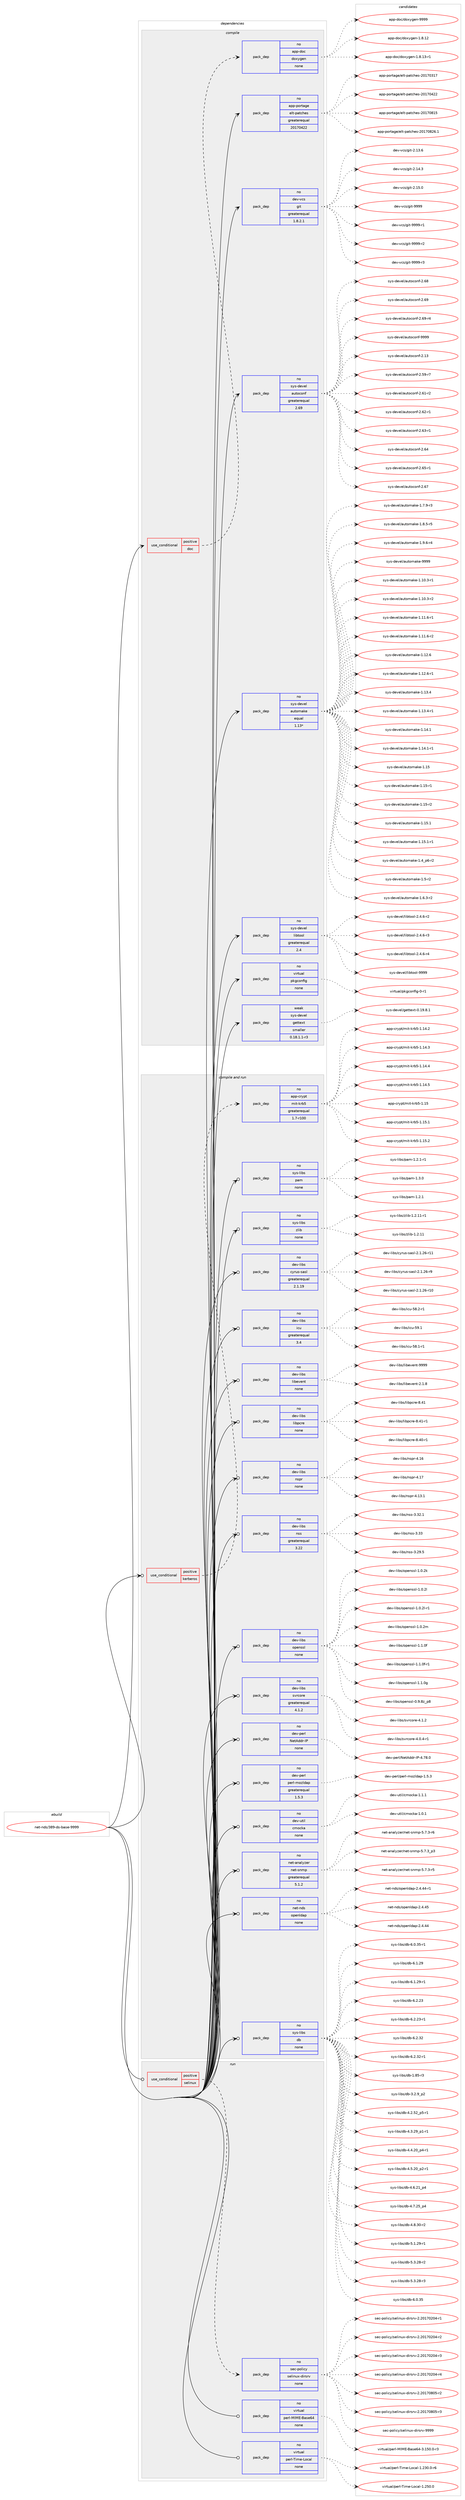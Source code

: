 digraph prolog {

# *************
# Graph options
# *************

newrank=true;
concentrate=true;
compound=true;
graph [rankdir=LR,fontname=Helvetica,fontsize=10,ranksep=1.5];#, ranksep=2.5, nodesep=0.2];
edge  [arrowhead=vee];
node  [fontname=Helvetica,fontsize=10];

# **********
# The ebuild
# **********

subgraph cluster_leftcol {
color=gray;
rank=same;
label=<<i>ebuild</i>>;
id [label="net-nds/389-ds-base-9999", color=red, width=4, href="../net-nds/389-ds-base-9999.svg"];
}

# ****************
# The dependencies
# ****************

subgraph cluster_midcol {
color=gray;
label=<<i>dependencies</i>>;
subgraph cluster_compile {
fillcolor="#eeeeee";
style=filled;
label=<<i>compile</i>>;
subgraph cond106926 {
dependency432539 [label=<<TABLE BORDER="0" CELLBORDER="1" CELLSPACING="0" CELLPADDING="4"><TR><TD ROWSPAN="3" CELLPADDING="10">use_conditional</TD></TR><TR><TD>positive</TD></TR><TR><TD>doc</TD></TR></TABLE>>, shape=none, color=red];
subgraph pack318182 {
dependency432540 [label=<<TABLE BORDER="0" CELLBORDER="1" CELLSPACING="0" CELLPADDING="4" WIDTH="220"><TR><TD ROWSPAN="6" CELLPADDING="30">pack_dep</TD></TR><TR><TD WIDTH="110">no</TD></TR><TR><TD>app-doc</TD></TR><TR><TD>doxygen</TD></TR><TR><TD>none</TD></TR><TR><TD></TD></TR></TABLE>>, shape=none, color=blue];
}
dependency432539:e -> dependency432540:w [weight=20,style="dashed",arrowhead="vee"];
}
id:e -> dependency432539:w [weight=20,style="solid",arrowhead="vee"];
subgraph pack318183 {
dependency432541 [label=<<TABLE BORDER="0" CELLBORDER="1" CELLSPACING="0" CELLPADDING="4" WIDTH="220"><TR><TD ROWSPAN="6" CELLPADDING="30">pack_dep</TD></TR><TR><TD WIDTH="110">no</TD></TR><TR><TD>app-portage</TD></TR><TR><TD>elt-patches</TD></TR><TR><TD>greaterequal</TD></TR><TR><TD>20170422</TD></TR></TABLE>>, shape=none, color=blue];
}
id:e -> dependency432541:w [weight=20,style="solid",arrowhead="vee"];
subgraph pack318184 {
dependency432542 [label=<<TABLE BORDER="0" CELLBORDER="1" CELLSPACING="0" CELLPADDING="4" WIDTH="220"><TR><TD ROWSPAN="6" CELLPADDING="30">pack_dep</TD></TR><TR><TD WIDTH="110">no</TD></TR><TR><TD>dev-vcs</TD></TR><TR><TD>git</TD></TR><TR><TD>greaterequal</TD></TR><TR><TD>1.8.2.1</TD></TR></TABLE>>, shape=none, color=blue];
}
id:e -> dependency432542:w [weight=20,style="solid",arrowhead="vee"];
subgraph pack318185 {
dependency432543 [label=<<TABLE BORDER="0" CELLBORDER="1" CELLSPACING="0" CELLPADDING="4" WIDTH="220"><TR><TD ROWSPAN="6" CELLPADDING="30">pack_dep</TD></TR><TR><TD WIDTH="110">no</TD></TR><TR><TD>sys-devel</TD></TR><TR><TD>autoconf</TD></TR><TR><TD>greaterequal</TD></TR><TR><TD>2.69</TD></TR></TABLE>>, shape=none, color=blue];
}
id:e -> dependency432543:w [weight=20,style="solid",arrowhead="vee"];
subgraph pack318186 {
dependency432544 [label=<<TABLE BORDER="0" CELLBORDER="1" CELLSPACING="0" CELLPADDING="4" WIDTH="220"><TR><TD ROWSPAN="6" CELLPADDING="30">pack_dep</TD></TR><TR><TD WIDTH="110">no</TD></TR><TR><TD>sys-devel</TD></TR><TR><TD>automake</TD></TR><TR><TD>equal</TD></TR><TR><TD>1.13*</TD></TR></TABLE>>, shape=none, color=blue];
}
id:e -> dependency432544:w [weight=20,style="solid",arrowhead="vee"];
subgraph pack318187 {
dependency432545 [label=<<TABLE BORDER="0" CELLBORDER="1" CELLSPACING="0" CELLPADDING="4" WIDTH="220"><TR><TD ROWSPAN="6" CELLPADDING="30">pack_dep</TD></TR><TR><TD WIDTH="110">no</TD></TR><TR><TD>sys-devel</TD></TR><TR><TD>libtool</TD></TR><TR><TD>greaterequal</TD></TR><TR><TD>2.4</TD></TR></TABLE>>, shape=none, color=blue];
}
id:e -> dependency432545:w [weight=20,style="solid",arrowhead="vee"];
subgraph pack318188 {
dependency432546 [label=<<TABLE BORDER="0" CELLBORDER="1" CELLSPACING="0" CELLPADDING="4" WIDTH="220"><TR><TD ROWSPAN="6" CELLPADDING="30">pack_dep</TD></TR><TR><TD WIDTH="110">no</TD></TR><TR><TD>virtual</TD></TR><TR><TD>pkgconfig</TD></TR><TR><TD>none</TD></TR><TR><TD></TD></TR></TABLE>>, shape=none, color=blue];
}
id:e -> dependency432546:w [weight=20,style="solid",arrowhead="vee"];
subgraph pack318189 {
dependency432547 [label=<<TABLE BORDER="0" CELLBORDER="1" CELLSPACING="0" CELLPADDING="4" WIDTH="220"><TR><TD ROWSPAN="6" CELLPADDING="30">pack_dep</TD></TR><TR><TD WIDTH="110">weak</TD></TR><TR><TD>sys-devel</TD></TR><TR><TD>gettext</TD></TR><TR><TD>smaller</TD></TR><TR><TD>0.18.1.1-r3</TD></TR></TABLE>>, shape=none, color=blue];
}
id:e -> dependency432547:w [weight=20,style="solid",arrowhead="vee"];
}
subgraph cluster_compileandrun {
fillcolor="#eeeeee";
style=filled;
label=<<i>compile and run</i>>;
subgraph cond106927 {
dependency432548 [label=<<TABLE BORDER="0" CELLBORDER="1" CELLSPACING="0" CELLPADDING="4"><TR><TD ROWSPAN="3" CELLPADDING="10">use_conditional</TD></TR><TR><TD>positive</TD></TR><TR><TD>kerberos</TD></TR></TABLE>>, shape=none, color=red];
subgraph pack318190 {
dependency432549 [label=<<TABLE BORDER="0" CELLBORDER="1" CELLSPACING="0" CELLPADDING="4" WIDTH="220"><TR><TD ROWSPAN="6" CELLPADDING="30">pack_dep</TD></TR><TR><TD WIDTH="110">no</TD></TR><TR><TD>app-crypt</TD></TR><TR><TD>mit-krb5</TD></TR><TR><TD>greaterequal</TD></TR><TR><TD>1.7-r100</TD></TR></TABLE>>, shape=none, color=blue];
}
dependency432548:e -> dependency432549:w [weight=20,style="dashed",arrowhead="vee"];
}
id:e -> dependency432548:w [weight=20,style="solid",arrowhead="odotvee"];
subgraph pack318191 {
dependency432550 [label=<<TABLE BORDER="0" CELLBORDER="1" CELLSPACING="0" CELLPADDING="4" WIDTH="220"><TR><TD ROWSPAN="6" CELLPADDING="30">pack_dep</TD></TR><TR><TD WIDTH="110">no</TD></TR><TR><TD>dev-libs</TD></TR><TR><TD>cyrus-sasl</TD></TR><TR><TD>greaterequal</TD></TR><TR><TD>2.1.19</TD></TR></TABLE>>, shape=none, color=blue];
}
id:e -> dependency432550:w [weight=20,style="solid",arrowhead="odotvee"];
subgraph pack318192 {
dependency432551 [label=<<TABLE BORDER="0" CELLBORDER="1" CELLSPACING="0" CELLPADDING="4" WIDTH="220"><TR><TD ROWSPAN="6" CELLPADDING="30">pack_dep</TD></TR><TR><TD WIDTH="110">no</TD></TR><TR><TD>dev-libs</TD></TR><TR><TD>icu</TD></TR><TR><TD>greaterequal</TD></TR><TR><TD>3.4</TD></TR></TABLE>>, shape=none, color=blue];
}
id:e -> dependency432551:w [weight=20,style="solid",arrowhead="odotvee"];
subgraph pack318193 {
dependency432552 [label=<<TABLE BORDER="0" CELLBORDER="1" CELLSPACING="0" CELLPADDING="4" WIDTH="220"><TR><TD ROWSPAN="6" CELLPADDING="30">pack_dep</TD></TR><TR><TD WIDTH="110">no</TD></TR><TR><TD>dev-libs</TD></TR><TR><TD>libevent</TD></TR><TR><TD>none</TD></TR><TR><TD></TD></TR></TABLE>>, shape=none, color=blue];
}
id:e -> dependency432552:w [weight=20,style="solid",arrowhead="odotvee"];
subgraph pack318194 {
dependency432553 [label=<<TABLE BORDER="0" CELLBORDER="1" CELLSPACING="0" CELLPADDING="4" WIDTH="220"><TR><TD ROWSPAN="6" CELLPADDING="30">pack_dep</TD></TR><TR><TD WIDTH="110">no</TD></TR><TR><TD>dev-libs</TD></TR><TR><TD>libpcre</TD></TR><TR><TD>none</TD></TR><TR><TD></TD></TR></TABLE>>, shape=none, color=blue];
}
id:e -> dependency432553:w [weight=20,style="solid",arrowhead="odotvee"];
subgraph pack318195 {
dependency432554 [label=<<TABLE BORDER="0" CELLBORDER="1" CELLSPACING="0" CELLPADDING="4" WIDTH="220"><TR><TD ROWSPAN="6" CELLPADDING="30">pack_dep</TD></TR><TR><TD WIDTH="110">no</TD></TR><TR><TD>dev-libs</TD></TR><TR><TD>nspr</TD></TR><TR><TD>none</TD></TR><TR><TD></TD></TR></TABLE>>, shape=none, color=blue];
}
id:e -> dependency432554:w [weight=20,style="solid",arrowhead="odotvee"];
subgraph pack318196 {
dependency432555 [label=<<TABLE BORDER="0" CELLBORDER="1" CELLSPACING="0" CELLPADDING="4" WIDTH="220"><TR><TD ROWSPAN="6" CELLPADDING="30">pack_dep</TD></TR><TR><TD WIDTH="110">no</TD></TR><TR><TD>dev-libs</TD></TR><TR><TD>nss</TD></TR><TR><TD>greaterequal</TD></TR><TR><TD>3.22</TD></TR></TABLE>>, shape=none, color=blue];
}
id:e -> dependency432555:w [weight=20,style="solid",arrowhead="odotvee"];
subgraph pack318197 {
dependency432556 [label=<<TABLE BORDER="0" CELLBORDER="1" CELLSPACING="0" CELLPADDING="4" WIDTH="220"><TR><TD ROWSPAN="6" CELLPADDING="30">pack_dep</TD></TR><TR><TD WIDTH="110">no</TD></TR><TR><TD>dev-libs</TD></TR><TR><TD>openssl</TD></TR><TR><TD>none</TD></TR><TR><TD></TD></TR></TABLE>>, shape=none, color=blue];
}
id:e -> dependency432556:w [weight=20,style="solid",arrowhead="odotvee"];
subgraph pack318198 {
dependency432557 [label=<<TABLE BORDER="0" CELLBORDER="1" CELLSPACING="0" CELLPADDING="4" WIDTH="220"><TR><TD ROWSPAN="6" CELLPADDING="30">pack_dep</TD></TR><TR><TD WIDTH="110">no</TD></TR><TR><TD>dev-libs</TD></TR><TR><TD>svrcore</TD></TR><TR><TD>greaterequal</TD></TR><TR><TD>4.1.2</TD></TR></TABLE>>, shape=none, color=blue];
}
id:e -> dependency432557:w [weight=20,style="solid",arrowhead="odotvee"];
subgraph pack318199 {
dependency432558 [label=<<TABLE BORDER="0" CELLBORDER="1" CELLSPACING="0" CELLPADDING="4" WIDTH="220"><TR><TD ROWSPAN="6" CELLPADDING="30">pack_dep</TD></TR><TR><TD WIDTH="110">no</TD></TR><TR><TD>dev-perl</TD></TR><TR><TD>NetAddr-IP</TD></TR><TR><TD>none</TD></TR><TR><TD></TD></TR></TABLE>>, shape=none, color=blue];
}
id:e -> dependency432558:w [weight=20,style="solid",arrowhead="odotvee"];
subgraph pack318200 {
dependency432559 [label=<<TABLE BORDER="0" CELLBORDER="1" CELLSPACING="0" CELLPADDING="4" WIDTH="220"><TR><TD ROWSPAN="6" CELLPADDING="30">pack_dep</TD></TR><TR><TD WIDTH="110">no</TD></TR><TR><TD>dev-perl</TD></TR><TR><TD>perl-mozldap</TD></TR><TR><TD>greaterequal</TD></TR><TR><TD>1.5.3</TD></TR></TABLE>>, shape=none, color=blue];
}
id:e -> dependency432559:w [weight=20,style="solid",arrowhead="odotvee"];
subgraph pack318201 {
dependency432560 [label=<<TABLE BORDER="0" CELLBORDER="1" CELLSPACING="0" CELLPADDING="4" WIDTH="220"><TR><TD ROWSPAN="6" CELLPADDING="30">pack_dep</TD></TR><TR><TD WIDTH="110">no</TD></TR><TR><TD>dev-util</TD></TR><TR><TD>cmocka</TD></TR><TR><TD>none</TD></TR><TR><TD></TD></TR></TABLE>>, shape=none, color=blue];
}
id:e -> dependency432560:w [weight=20,style="solid",arrowhead="odotvee"];
subgraph pack318202 {
dependency432561 [label=<<TABLE BORDER="0" CELLBORDER="1" CELLSPACING="0" CELLPADDING="4" WIDTH="220"><TR><TD ROWSPAN="6" CELLPADDING="30">pack_dep</TD></TR><TR><TD WIDTH="110">no</TD></TR><TR><TD>net-analyzer</TD></TR><TR><TD>net-snmp</TD></TR><TR><TD>greaterequal</TD></TR><TR><TD>5.1.2</TD></TR></TABLE>>, shape=none, color=blue];
}
id:e -> dependency432561:w [weight=20,style="solid",arrowhead="odotvee"];
subgraph pack318203 {
dependency432562 [label=<<TABLE BORDER="0" CELLBORDER="1" CELLSPACING="0" CELLPADDING="4" WIDTH="220"><TR><TD ROWSPAN="6" CELLPADDING="30">pack_dep</TD></TR><TR><TD WIDTH="110">no</TD></TR><TR><TD>net-nds</TD></TR><TR><TD>openldap</TD></TR><TR><TD>none</TD></TR><TR><TD></TD></TR></TABLE>>, shape=none, color=blue];
}
id:e -> dependency432562:w [weight=20,style="solid",arrowhead="odotvee"];
subgraph pack318204 {
dependency432563 [label=<<TABLE BORDER="0" CELLBORDER="1" CELLSPACING="0" CELLPADDING="4" WIDTH="220"><TR><TD ROWSPAN="6" CELLPADDING="30">pack_dep</TD></TR><TR><TD WIDTH="110">no</TD></TR><TR><TD>sys-libs</TD></TR><TR><TD>db</TD></TR><TR><TD>none</TD></TR><TR><TD></TD></TR></TABLE>>, shape=none, color=blue];
}
id:e -> dependency432563:w [weight=20,style="solid",arrowhead="odotvee"];
subgraph pack318205 {
dependency432564 [label=<<TABLE BORDER="0" CELLBORDER="1" CELLSPACING="0" CELLPADDING="4" WIDTH="220"><TR><TD ROWSPAN="6" CELLPADDING="30">pack_dep</TD></TR><TR><TD WIDTH="110">no</TD></TR><TR><TD>sys-libs</TD></TR><TR><TD>pam</TD></TR><TR><TD>none</TD></TR><TR><TD></TD></TR></TABLE>>, shape=none, color=blue];
}
id:e -> dependency432564:w [weight=20,style="solid",arrowhead="odotvee"];
subgraph pack318206 {
dependency432565 [label=<<TABLE BORDER="0" CELLBORDER="1" CELLSPACING="0" CELLPADDING="4" WIDTH="220"><TR><TD ROWSPAN="6" CELLPADDING="30">pack_dep</TD></TR><TR><TD WIDTH="110">no</TD></TR><TR><TD>sys-libs</TD></TR><TR><TD>zlib</TD></TR><TR><TD>none</TD></TR><TR><TD></TD></TR></TABLE>>, shape=none, color=blue];
}
id:e -> dependency432565:w [weight=20,style="solid",arrowhead="odotvee"];
}
subgraph cluster_run {
fillcolor="#eeeeee";
style=filled;
label=<<i>run</i>>;
subgraph cond106928 {
dependency432566 [label=<<TABLE BORDER="0" CELLBORDER="1" CELLSPACING="0" CELLPADDING="4"><TR><TD ROWSPAN="3" CELLPADDING="10">use_conditional</TD></TR><TR><TD>positive</TD></TR><TR><TD>selinux</TD></TR></TABLE>>, shape=none, color=red];
subgraph pack318207 {
dependency432567 [label=<<TABLE BORDER="0" CELLBORDER="1" CELLSPACING="0" CELLPADDING="4" WIDTH="220"><TR><TD ROWSPAN="6" CELLPADDING="30">pack_dep</TD></TR><TR><TD WIDTH="110">no</TD></TR><TR><TD>sec-policy</TD></TR><TR><TD>selinux-dirsrv</TD></TR><TR><TD>none</TD></TR><TR><TD></TD></TR></TABLE>>, shape=none, color=blue];
}
dependency432566:e -> dependency432567:w [weight=20,style="dashed",arrowhead="vee"];
}
id:e -> dependency432566:w [weight=20,style="solid",arrowhead="odot"];
subgraph pack318208 {
dependency432568 [label=<<TABLE BORDER="0" CELLBORDER="1" CELLSPACING="0" CELLPADDING="4" WIDTH="220"><TR><TD ROWSPAN="6" CELLPADDING="30">pack_dep</TD></TR><TR><TD WIDTH="110">no</TD></TR><TR><TD>virtual</TD></TR><TR><TD>perl-MIME-Base64</TD></TR><TR><TD>none</TD></TR><TR><TD></TD></TR></TABLE>>, shape=none, color=blue];
}
id:e -> dependency432568:w [weight=20,style="solid",arrowhead="odot"];
subgraph pack318209 {
dependency432569 [label=<<TABLE BORDER="0" CELLBORDER="1" CELLSPACING="0" CELLPADDING="4" WIDTH="220"><TR><TD ROWSPAN="6" CELLPADDING="30">pack_dep</TD></TR><TR><TD WIDTH="110">no</TD></TR><TR><TD>virtual</TD></TR><TR><TD>perl-Time-Local</TD></TR><TR><TD>none</TD></TR><TR><TD></TD></TR></TABLE>>, shape=none, color=blue];
}
id:e -> dependency432569:w [weight=20,style="solid",arrowhead="odot"];
}
}

# **************
# The candidates
# **************

subgraph cluster_choices {
rank=same;
color=gray;
label=<<i>candidates</i>>;

subgraph choice318182 {
color=black;
nodesep=1;
choice9711211245100111994710011112012110310111045494656464950 [label="app-doc/doxygen-1.8.12", color=red, width=4,href="../app-doc/doxygen-1.8.12.svg"];
choice97112112451001119947100111120121103101110454946564649514511449 [label="app-doc/doxygen-1.8.13-r1", color=red, width=4,href="../app-doc/doxygen-1.8.13-r1.svg"];
choice971121124510011199471001111201211031011104557575757 [label="app-doc/doxygen-9999", color=red, width=4,href="../app-doc/doxygen-9999.svg"];
dependency432540:e -> choice9711211245100111994710011112012110310111045494656464950:w [style=dotted,weight="100"];
dependency432540:e -> choice97112112451001119947100111120121103101110454946564649514511449:w [style=dotted,weight="100"];
dependency432540:e -> choice971121124510011199471001111201211031011104557575757:w [style=dotted,weight="100"];
}
subgraph choice318183 {
color=black;
nodesep=1;
choice97112112451121111141169710310147101108116451129711699104101115455048495548514955 [label="app-portage/elt-patches-20170317", color=red, width=4,href="../app-portage/elt-patches-20170317.svg"];
choice97112112451121111141169710310147101108116451129711699104101115455048495548525050 [label="app-portage/elt-patches-20170422", color=red, width=4,href="../app-portage/elt-patches-20170422.svg"];
choice97112112451121111141169710310147101108116451129711699104101115455048495548564953 [label="app-portage/elt-patches-20170815", color=red, width=4,href="../app-portage/elt-patches-20170815.svg"];
choice971121124511211111411697103101471011081164511297116991041011154550484955485650544649 [label="app-portage/elt-patches-20170826.1", color=red, width=4,href="../app-portage/elt-patches-20170826.1.svg"];
dependency432541:e -> choice97112112451121111141169710310147101108116451129711699104101115455048495548514955:w [style=dotted,weight="100"];
dependency432541:e -> choice97112112451121111141169710310147101108116451129711699104101115455048495548525050:w [style=dotted,weight="100"];
dependency432541:e -> choice97112112451121111141169710310147101108116451129711699104101115455048495548564953:w [style=dotted,weight="100"];
dependency432541:e -> choice971121124511211111411697103101471011081164511297116991041011154550484955485650544649:w [style=dotted,weight="100"];
}
subgraph choice318184 {
color=black;
nodesep=1;
choice10010111845118991154710310511645504649514654 [label="dev-vcs/git-2.13.6", color=red, width=4,href="../dev-vcs/git-2.13.6.svg"];
choice10010111845118991154710310511645504649524651 [label="dev-vcs/git-2.14.3", color=red, width=4,href="../dev-vcs/git-2.14.3.svg"];
choice10010111845118991154710310511645504649534648 [label="dev-vcs/git-2.15.0", color=red, width=4,href="../dev-vcs/git-2.15.0.svg"];
choice1001011184511899115471031051164557575757 [label="dev-vcs/git-9999", color=red, width=4,href="../dev-vcs/git-9999.svg"];
choice10010111845118991154710310511645575757574511449 [label="dev-vcs/git-9999-r1", color=red, width=4,href="../dev-vcs/git-9999-r1.svg"];
choice10010111845118991154710310511645575757574511450 [label="dev-vcs/git-9999-r2", color=red, width=4,href="../dev-vcs/git-9999-r2.svg"];
choice10010111845118991154710310511645575757574511451 [label="dev-vcs/git-9999-r3", color=red, width=4,href="../dev-vcs/git-9999-r3.svg"];
dependency432542:e -> choice10010111845118991154710310511645504649514654:w [style=dotted,weight="100"];
dependency432542:e -> choice10010111845118991154710310511645504649524651:w [style=dotted,weight="100"];
dependency432542:e -> choice10010111845118991154710310511645504649534648:w [style=dotted,weight="100"];
dependency432542:e -> choice1001011184511899115471031051164557575757:w [style=dotted,weight="100"];
dependency432542:e -> choice10010111845118991154710310511645575757574511449:w [style=dotted,weight="100"];
dependency432542:e -> choice10010111845118991154710310511645575757574511450:w [style=dotted,weight="100"];
dependency432542:e -> choice10010111845118991154710310511645575757574511451:w [style=dotted,weight="100"];
}
subgraph choice318185 {
color=black;
nodesep=1;
choice115121115451001011181011084797117116111991111101024550464951 [label="sys-devel/autoconf-2.13", color=red, width=4,href="../sys-devel/autoconf-2.13.svg"];
choice1151211154510010111810110847971171161119911111010245504653574511455 [label="sys-devel/autoconf-2.59-r7", color=red, width=4,href="../sys-devel/autoconf-2.59-r7.svg"];
choice1151211154510010111810110847971171161119911111010245504654494511450 [label="sys-devel/autoconf-2.61-r2", color=red, width=4,href="../sys-devel/autoconf-2.61-r2.svg"];
choice1151211154510010111810110847971171161119911111010245504654504511449 [label="sys-devel/autoconf-2.62-r1", color=red, width=4,href="../sys-devel/autoconf-2.62-r1.svg"];
choice1151211154510010111810110847971171161119911111010245504654514511449 [label="sys-devel/autoconf-2.63-r1", color=red, width=4,href="../sys-devel/autoconf-2.63-r1.svg"];
choice115121115451001011181011084797117116111991111101024550465452 [label="sys-devel/autoconf-2.64", color=red, width=4,href="../sys-devel/autoconf-2.64.svg"];
choice1151211154510010111810110847971171161119911111010245504654534511449 [label="sys-devel/autoconf-2.65-r1", color=red, width=4,href="../sys-devel/autoconf-2.65-r1.svg"];
choice115121115451001011181011084797117116111991111101024550465455 [label="sys-devel/autoconf-2.67", color=red, width=4,href="../sys-devel/autoconf-2.67.svg"];
choice115121115451001011181011084797117116111991111101024550465456 [label="sys-devel/autoconf-2.68", color=red, width=4,href="../sys-devel/autoconf-2.68.svg"];
choice115121115451001011181011084797117116111991111101024550465457 [label="sys-devel/autoconf-2.69", color=red, width=4,href="../sys-devel/autoconf-2.69.svg"];
choice1151211154510010111810110847971171161119911111010245504654574511452 [label="sys-devel/autoconf-2.69-r4", color=red, width=4,href="../sys-devel/autoconf-2.69-r4.svg"];
choice115121115451001011181011084797117116111991111101024557575757 [label="sys-devel/autoconf-9999", color=red, width=4,href="../sys-devel/autoconf-9999.svg"];
dependency432543:e -> choice115121115451001011181011084797117116111991111101024550464951:w [style=dotted,weight="100"];
dependency432543:e -> choice1151211154510010111810110847971171161119911111010245504653574511455:w [style=dotted,weight="100"];
dependency432543:e -> choice1151211154510010111810110847971171161119911111010245504654494511450:w [style=dotted,weight="100"];
dependency432543:e -> choice1151211154510010111810110847971171161119911111010245504654504511449:w [style=dotted,weight="100"];
dependency432543:e -> choice1151211154510010111810110847971171161119911111010245504654514511449:w [style=dotted,weight="100"];
dependency432543:e -> choice115121115451001011181011084797117116111991111101024550465452:w [style=dotted,weight="100"];
dependency432543:e -> choice1151211154510010111810110847971171161119911111010245504654534511449:w [style=dotted,weight="100"];
dependency432543:e -> choice115121115451001011181011084797117116111991111101024550465455:w [style=dotted,weight="100"];
dependency432543:e -> choice115121115451001011181011084797117116111991111101024550465456:w [style=dotted,weight="100"];
dependency432543:e -> choice115121115451001011181011084797117116111991111101024550465457:w [style=dotted,weight="100"];
dependency432543:e -> choice1151211154510010111810110847971171161119911111010245504654574511452:w [style=dotted,weight="100"];
dependency432543:e -> choice115121115451001011181011084797117116111991111101024557575757:w [style=dotted,weight="100"];
}
subgraph choice318186 {
color=black;
nodesep=1;
choice11512111545100101118101108479711711611110997107101454946494846514511449 [label="sys-devel/automake-1.10.3-r1", color=red, width=4,href="../sys-devel/automake-1.10.3-r1.svg"];
choice11512111545100101118101108479711711611110997107101454946494846514511450 [label="sys-devel/automake-1.10.3-r2", color=red, width=4,href="../sys-devel/automake-1.10.3-r2.svg"];
choice11512111545100101118101108479711711611110997107101454946494946544511449 [label="sys-devel/automake-1.11.6-r1", color=red, width=4,href="../sys-devel/automake-1.11.6-r1.svg"];
choice11512111545100101118101108479711711611110997107101454946494946544511450 [label="sys-devel/automake-1.11.6-r2", color=red, width=4,href="../sys-devel/automake-1.11.6-r2.svg"];
choice1151211154510010111810110847971171161111099710710145494649504654 [label="sys-devel/automake-1.12.6", color=red, width=4,href="../sys-devel/automake-1.12.6.svg"];
choice11512111545100101118101108479711711611110997107101454946495046544511449 [label="sys-devel/automake-1.12.6-r1", color=red, width=4,href="../sys-devel/automake-1.12.6-r1.svg"];
choice1151211154510010111810110847971171161111099710710145494649514652 [label="sys-devel/automake-1.13.4", color=red, width=4,href="../sys-devel/automake-1.13.4.svg"];
choice11512111545100101118101108479711711611110997107101454946495146524511449 [label="sys-devel/automake-1.13.4-r1", color=red, width=4,href="../sys-devel/automake-1.13.4-r1.svg"];
choice1151211154510010111810110847971171161111099710710145494649524649 [label="sys-devel/automake-1.14.1", color=red, width=4,href="../sys-devel/automake-1.14.1.svg"];
choice11512111545100101118101108479711711611110997107101454946495246494511449 [label="sys-devel/automake-1.14.1-r1", color=red, width=4,href="../sys-devel/automake-1.14.1-r1.svg"];
choice115121115451001011181011084797117116111109971071014549464953 [label="sys-devel/automake-1.15", color=red, width=4,href="../sys-devel/automake-1.15.svg"];
choice1151211154510010111810110847971171161111099710710145494649534511449 [label="sys-devel/automake-1.15-r1", color=red, width=4,href="../sys-devel/automake-1.15-r1.svg"];
choice1151211154510010111810110847971171161111099710710145494649534511450 [label="sys-devel/automake-1.15-r2", color=red, width=4,href="../sys-devel/automake-1.15-r2.svg"];
choice1151211154510010111810110847971171161111099710710145494649534649 [label="sys-devel/automake-1.15.1", color=red, width=4,href="../sys-devel/automake-1.15.1.svg"];
choice11512111545100101118101108479711711611110997107101454946495346494511449 [label="sys-devel/automake-1.15.1-r1", color=red, width=4,href="../sys-devel/automake-1.15.1-r1.svg"];
choice115121115451001011181011084797117116111109971071014549465295112544511450 [label="sys-devel/automake-1.4_p6-r2", color=red, width=4,href="../sys-devel/automake-1.4_p6-r2.svg"];
choice11512111545100101118101108479711711611110997107101454946534511450 [label="sys-devel/automake-1.5-r2", color=red, width=4,href="../sys-devel/automake-1.5-r2.svg"];
choice115121115451001011181011084797117116111109971071014549465446514511450 [label="sys-devel/automake-1.6.3-r2", color=red, width=4,href="../sys-devel/automake-1.6.3-r2.svg"];
choice115121115451001011181011084797117116111109971071014549465546574511451 [label="sys-devel/automake-1.7.9-r3", color=red, width=4,href="../sys-devel/automake-1.7.9-r3.svg"];
choice115121115451001011181011084797117116111109971071014549465646534511453 [label="sys-devel/automake-1.8.5-r5", color=red, width=4,href="../sys-devel/automake-1.8.5-r5.svg"];
choice115121115451001011181011084797117116111109971071014549465746544511452 [label="sys-devel/automake-1.9.6-r4", color=red, width=4,href="../sys-devel/automake-1.9.6-r4.svg"];
choice115121115451001011181011084797117116111109971071014557575757 [label="sys-devel/automake-9999", color=red, width=4,href="../sys-devel/automake-9999.svg"];
dependency432544:e -> choice11512111545100101118101108479711711611110997107101454946494846514511449:w [style=dotted,weight="100"];
dependency432544:e -> choice11512111545100101118101108479711711611110997107101454946494846514511450:w [style=dotted,weight="100"];
dependency432544:e -> choice11512111545100101118101108479711711611110997107101454946494946544511449:w [style=dotted,weight="100"];
dependency432544:e -> choice11512111545100101118101108479711711611110997107101454946494946544511450:w [style=dotted,weight="100"];
dependency432544:e -> choice1151211154510010111810110847971171161111099710710145494649504654:w [style=dotted,weight="100"];
dependency432544:e -> choice11512111545100101118101108479711711611110997107101454946495046544511449:w [style=dotted,weight="100"];
dependency432544:e -> choice1151211154510010111810110847971171161111099710710145494649514652:w [style=dotted,weight="100"];
dependency432544:e -> choice11512111545100101118101108479711711611110997107101454946495146524511449:w [style=dotted,weight="100"];
dependency432544:e -> choice1151211154510010111810110847971171161111099710710145494649524649:w [style=dotted,weight="100"];
dependency432544:e -> choice11512111545100101118101108479711711611110997107101454946495246494511449:w [style=dotted,weight="100"];
dependency432544:e -> choice115121115451001011181011084797117116111109971071014549464953:w [style=dotted,weight="100"];
dependency432544:e -> choice1151211154510010111810110847971171161111099710710145494649534511449:w [style=dotted,weight="100"];
dependency432544:e -> choice1151211154510010111810110847971171161111099710710145494649534511450:w [style=dotted,weight="100"];
dependency432544:e -> choice1151211154510010111810110847971171161111099710710145494649534649:w [style=dotted,weight="100"];
dependency432544:e -> choice11512111545100101118101108479711711611110997107101454946495346494511449:w [style=dotted,weight="100"];
dependency432544:e -> choice115121115451001011181011084797117116111109971071014549465295112544511450:w [style=dotted,weight="100"];
dependency432544:e -> choice11512111545100101118101108479711711611110997107101454946534511450:w [style=dotted,weight="100"];
dependency432544:e -> choice115121115451001011181011084797117116111109971071014549465446514511450:w [style=dotted,weight="100"];
dependency432544:e -> choice115121115451001011181011084797117116111109971071014549465546574511451:w [style=dotted,weight="100"];
dependency432544:e -> choice115121115451001011181011084797117116111109971071014549465646534511453:w [style=dotted,weight="100"];
dependency432544:e -> choice115121115451001011181011084797117116111109971071014549465746544511452:w [style=dotted,weight="100"];
dependency432544:e -> choice115121115451001011181011084797117116111109971071014557575757:w [style=dotted,weight="100"];
}
subgraph choice318187 {
color=black;
nodesep=1;
choice1151211154510010111810110847108105981161111111084550465246544511450 [label="sys-devel/libtool-2.4.6-r2", color=red, width=4,href="../sys-devel/libtool-2.4.6-r2.svg"];
choice1151211154510010111810110847108105981161111111084550465246544511451 [label="sys-devel/libtool-2.4.6-r3", color=red, width=4,href="../sys-devel/libtool-2.4.6-r3.svg"];
choice1151211154510010111810110847108105981161111111084550465246544511452 [label="sys-devel/libtool-2.4.6-r4", color=red, width=4,href="../sys-devel/libtool-2.4.6-r4.svg"];
choice1151211154510010111810110847108105981161111111084557575757 [label="sys-devel/libtool-9999", color=red, width=4,href="../sys-devel/libtool-9999.svg"];
dependency432545:e -> choice1151211154510010111810110847108105981161111111084550465246544511450:w [style=dotted,weight="100"];
dependency432545:e -> choice1151211154510010111810110847108105981161111111084550465246544511451:w [style=dotted,weight="100"];
dependency432545:e -> choice1151211154510010111810110847108105981161111111084550465246544511452:w [style=dotted,weight="100"];
dependency432545:e -> choice1151211154510010111810110847108105981161111111084557575757:w [style=dotted,weight="100"];
}
subgraph choice318188 {
color=black;
nodesep=1;
choice11810511411611797108471121071039911111010210510345484511449 [label="virtual/pkgconfig-0-r1", color=red, width=4,href="../virtual/pkgconfig-0-r1.svg"];
dependency432546:e -> choice11810511411611797108471121071039911111010210510345484511449:w [style=dotted,weight="100"];
}
subgraph choice318189 {
color=black;
nodesep=1;
choice1151211154510010111810110847103101116116101120116454846495746564649 [label="sys-devel/gettext-0.19.8.1", color=red, width=4,href="../sys-devel/gettext-0.19.8.1.svg"];
dependency432547:e -> choice1151211154510010111810110847103101116116101120116454846495746564649:w [style=dotted,weight="100"];
}
subgraph choice318190 {
color=black;
nodesep=1;
choice9711211245991141211121164710910511645107114985345494649524650 [label="app-crypt/mit-krb5-1.14.2", color=red, width=4,href="../app-crypt/mit-krb5-1.14.2.svg"];
choice9711211245991141211121164710910511645107114985345494649524651 [label="app-crypt/mit-krb5-1.14.3", color=red, width=4,href="../app-crypt/mit-krb5-1.14.3.svg"];
choice9711211245991141211121164710910511645107114985345494649524652 [label="app-crypt/mit-krb5-1.14.4", color=red, width=4,href="../app-crypt/mit-krb5-1.14.4.svg"];
choice9711211245991141211121164710910511645107114985345494649524653 [label="app-crypt/mit-krb5-1.14.5", color=red, width=4,href="../app-crypt/mit-krb5-1.14.5.svg"];
choice971121124599114121112116471091051164510711498534549464953 [label="app-crypt/mit-krb5-1.15", color=red, width=4,href="../app-crypt/mit-krb5-1.15.svg"];
choice9711211245991141211121164710910511645107114985345494649534649 [label="app-crypt/mit-krb5-1.15.1", color=red, width=4,href="../app-crypt/mit-krb5-1.15.1.svg"];
choice9711211245991141211121164710910511645107114985345494649534650 [label="app-crypt/mit-krb5-1.15.2", color=red, width=4,href="../app-crypt/mit-krb5-1.15.2.svg"];
dependency432549:e -> choice9711211245991141211121164710910511645107114985345494649524650:w [style=dotted,weight="100"];
dependency432549:e -> choice9711211245991141211121164710910511645107114985345494649524651:w [style=dotted,weight="100"];
dependency432549:e -> choice9711211245991141211121164710910511645107114985345494649524652:w [style=dotted,weight="100"];
dependency432549:e -> choice9711211245991141211121164710910511645107114985345494649524653:w [style=dotted,weight="100"];
dependency432549:e -> choice971121124599114121112116471091051164510711498534549464953:w [style=dotted,weight="100"];
dependency432549:e -> choice9711211245991141211121164710910511645107114985345494649534649:w [style=dotted,weight="100"];
dependency432549:e -> choice9711211245991141211121164710910511645107114985345494649534650:w [style=dotted,weight="100"];
}
subgraph choice318191 {
color=black;
nodesep=1;
choice10010111845108105981154799121114117115451159711510845504649465054451144948 [label="dev-libs/cyrus-sasl-2.1.26-r10", color=red, width=4,href="../dev-libs/cyrus-sasl-2.1.26-r10.svg"];
choice10010111845108105981154799121114117115451159711510845504649465054451144949 [label="dev-libs/cyrus-sasl-2.1.26-r11", color=red, width=4,href="../dev-libs/cyrus-sasl-2.1.26-r11.svg"];
choice100101118451081059811547991211141171154511597115108455046494650544511457 [label="dev-libs/cyrus-sasl-2.1.26-r9", color=red, width=4,href="../dev-libs/cyrus-sasl-2.1.26-r9.svg"];
dependency432550:e -> choice10010111845108105981154799121114117115451159711510845504649465054451144948:w [style=dotted,weight="100"];
dependency432550:e -> choice10010111845108105981154799121114117115451159711510845504649465054451144949:w [style=dotted,weight="100"];
dependency432550:e -> choice100101118451081059811547991211141171154511597115108455046494650544511457:w [style=dotted,weight="100"];
}
subgraph choice318192 {
color=black;
nodesep=1;
choice1001011184510810598115471059911745535646494511449 [label="dev-libs/icu-58.1-r1", color=red, width=4,href="../dev-libs/icu-58.1-r1.svg"];
choice1001011184510810598115471059911745535646504511449 [label="dev-libs/icu-58.2-r1", color=red, width=4,href="../dev-libs/icu-58.2-r1.svg"];
choice100101118451081059811547105991174553574649 [label="dev-libs/icu-59.1", color=red, width=4,href="../dev-libs/icu-59.1.svg"];
dependency432551:e -> choice1001011184510810598115471059911745535646494511449:w [style=dotted,weight="100"];
dependency432551:e -> choice1001011184510810598115471059911745535646504511449:w [style=dotted,weight="100"];
dependency432551:e -> choice100101118451081059811547105991174553574649:w [style=dotted,weight="100"];
}
subgraph choice318193 {
color=black;
nodesep=1;
choice10010111845108105981154710810598101118101110116455046494656 [label="dev-libs/libevent-2.1.8", color=red, width=4,href="../dev-libs/libevent-2.1.8.svg"];
choice100101118451081059811547108105981011181011101164557575757 [label="dev-libs/libevent-9999", color=red, width=4,href="../dev-libs/libevent-9999.svg"];
dependency432552:e -> choice10010111845108105981154710810598101118101110116455046494656:w [style=dotted,weight="100"];
dependency432552:e -> choice100101118451081059811547108105981011181011101164557575757:w [style=dotted,weight="100"];
}
subgraph choice318194 {
color=black;
nodesep=1;
choice100101118451081059811547108105981129911410145564652484511449 [label="dev-libs/libpcre-8.40-r1", color=red, width=4,href="../dev-libs/libpcre-8.40-r1.svg"];
choice10010111845108105981154710810598112991141014556465249 [label="dev-libs/libpcre-8.41", color=red, width=4,href="../dev-libs/libpcre-8.41.svg"];
choice100101118451081059811547108105981129911410145564652494511449 [label="dev-libs/libpcre-8.41-r1", color=red, width=4,href="../dev-libs/libpcre-8.41-r1.svg"];
dependency432553:e -> choice100101118451081059811547108105981129911410145564652484511449:w [style=dotted,weight="100"];
dependency432553:e -> choice10010111845108105981154710810598112991141014556465249:w [style=dotted,weight="100"];
dependency432553:e -> choice100101118451081059811547108105981129911410145564652494511449:w [style=dotted,weight="100"];
}
subgraph choice318195 {
color=black;
nodesep=1;
choice10010111845108105981154711011511211445524649514649 [label="dev-libs/nspr-4.13.1", color=red, width=4,href="../dev-libs/nspr-4.13.1.svg"];
choice1001011184510810598115471101151121144552464954 [label="dev-libs/nspr-4.16", color=red, width=4,href="../dev-libs/nspr-4.16.svg"];
choice1001011184510810598115471101151121144552464955 [label="dev-libs/nspr-4.17", color=red, width=4,href="../dev-libs/nspr-4.17.svg"];
dependency432554:e -> choice10010111845108105981154711011511211445524649514649:w [style=dotted,weight="100"];
dependency432554:e -> choice1001011184510810598115471101151121144552464954:w [style=dotted,weight="100"];
dependency432554:e -> choice1001011184510810598115471101151121144552464955:w [style=dotted,weight="100"];
}
subgraph choice318196 {
color=black;
nodesep=1;
choice10010111845108105981154711011511545514650574653 [label="dev-libs/nss-3.29.5", color=red, width=4,href="../dev-libs/nss-3.29.5.svg"];
choice10010111845108105981154711011511545514651504649 [label="dev-libs/nss-3.32.1", color=red, width=4,href="../dev-libs/nss-3.32.1.svg"];
choice1001011184510810598115471101151154551465151 [label="dev-libs/nss-3.33", color=red, width=4,href="../dev-libs/nss-3.33.svg"];
dependency432555:e -> choice10010111845108105981154711011511545514650574653:w [style=dotted,weight="100"];
dependency432555:e -> choice10010111845108105981154711011511545514651504649:w [style=dotted,weight="100"];
dependency432555:e -> choice1001011184510810598115471101151154551465151:w [style=dotted,weight="100"];
}
subgraph choice318197 {
color=black;
nodesep=1;
choice1001011184510810598115471111121011101151151084548465746561229511256 [label="dev-libs/openssl-0.9.8z_p8", color=red, width=4,href="../dev-libs/openssl-0.9.8z_p8.svg"];
choice100101118451081059811547111112101110115115108454946484650107 [label="dev-libs/openssl-1.0.2k", color=red, width=4,href="../dev-libs/openssl-1.0.2k.svg"];
choice100101118451081059811547111112101110115115108454946484650108 [label="dev-libs/openssl-1.0.2l", color=red, width=4,href="../dev-libs/openssl-1.0.2l.svg"];
choice1001011184510810598115471111121011101151151084549464846501084511449 [label="dev-libs/openssl-1.0.2l-r1", color=red, width=4,href="../dev-libs/openssl-1.0.2l-r1.svg"];
choice100101118451081059811547111112101110115115108454946484650109 [label="dev-libs/openssl-1.0.2m", color=red, width=4,href="../dev-libs/openssl-1.0.2m.svg"];
choice100101118451081059811547111112101110115115108454946494648102 [label="dev-libs/openssl-1.1.0f", color=red, width=4,href="../dev-libs/openssl-1.1.0f.svg"];
choice1001011184510810598115471111121011101151151084549464946481024511449 [label="dev-libs/openssl-1.1.0f-r1", color=red, width=4,href="../dev-libs/openssl-1.1.0f-r1.svg"];
choice100101118451081059811547111112101110115115108454946494648103 [label="dev-libs/openssl-1.1.0g", color=red, width=4,href="../dev-libs/openssl-1.1.0g.svg"];
dependency432556:e -> choice1001011184510810598115471111121011101151151084548465746561229511256:w [style=dotted,weight="100"];
dependency432556:e -> choice100101118451081059811547111112101110115115108454946484650107:w [style=dotted,weight="100"];
dependency432556:e -> choice100101118451081059811547111112101110115115108454946484650108:w [style=dotted,weight="100"];
dependency432556:e -> choice1001011184510810598115471111121011101151151084549464846501084511449:w [style=dotted,weight="100"];
dependency432556:e -> choice100101118451081059811547111112101110115115108454946484650109:w [style=dotted,weight="100"];
dependency432556:e -> choice100101118451081059811547111112101110115115108454946494648102:w [style=dotted,weight="100"];
dependency432556:e -> choice1001011184510810598115471111121011101151151084549464946481024511449:w [style=dotted,weight="100"];
dependency432556:e -> choice100101118451081059811547111112101110115115108454946494648103:w [style=dotted,weight="100"];
}
subgraph choice318198 {
color=black;
nodesep=1;
choice100101118451081059811547115118114991111141014552464846524511449 [label="dev-libs/svrcore-4.0.4-r1", color=red, width=4,href="../dev-libs/svrcore-4.0.4-r1.svg"];
choice10010111845108105981154711511811499111114101455246494650 [label="dev-libs/svrcore-4.1.2", color=red, width=4,href="../dev-libs/svrcore-4.1.2.svg"];
dependency432557:e -> choice100101118451081059811547115118114991111141014552464846524511449:w [style=dotted,weight="100"];
dependency432557:e -> choice10010111845108105981154711511811499111114101455246494650:w [style=dotted,weight="100"];
}
subgraph choice318199 {
color=black;
nodesep=1;
choice1001011184511210111410847781011166510010011445738045524655564648 [label="dev-perl/NetAddr-IP-4.78.0", color=red, width=4,href="../dev-perl/NetAddr-IP-4.78.0.svg"];
dependency432558:e -> choice1001011184511210111410847781011166510010011445738045524655564648:w [style=dotted,weight="100"];
}
subgraph choice318200 {
color=black;
nodesep=1;
choice10010111845112101114108471121011141084510911112210810097112454946534651 [label="dev-perl/perl-mozldap-1.5.3", color=red, width=4,href="../dev-perl/perl-mozldap-1.5.3.svg"];
dependency432559:e -> choice10010111845112101114108471121011141084510911112210810097112454946534651:w [style=dotted,weight="100"];
}
subgraph choice318201 {
color=black;
nodesep=1;
choice1001011184511711610510847991091119910797454946484649 [label="dev-util/cmocka-1.0.1", color=red, width=4,href="../dev-util/cmocka-1.0.1.svg"];
choice1001011184511711610510847991091119910797454946494649 [label="dev-util/cmocka-1.1.1", color=red, width=4,href="../dev-util/cmocka-1.1.1.svg"];
dependency432560:e -> choice1001011184511711610510847991091119910797454946484649:w [style=dotted,weight="100"];
dependency432560:e -> choice1001011184511711610510847991091119910797454946494649:w [style=dotted,weight="100"];
}
subgraph choice318202 {
color=black;
nodesep=1;
choice11010111645971109710812112210111447110101116451151101091124553465546514511453 [label="net-analyzer/net-snmp-5.7.3-r5", color=red, width=4,href="../net-analyzer/net-snmp-5.7.3-r5.svg"];
choice11010111645971109710812112210111447110101116451151101091124553465546514511454 [label="net-analyzer/net-snmp-5.7.3-r6", color=red, width=4,href="../net-analyzer/net-snmp-5.7.3-r6.svg"];
choice11010111645971109710812112210111447110101116451151101091124553465546519511251 [label="net-analyzer/net-snmp-5.7.3_p3", color=red, width=4,href="../net-analyzer/net-snmp-5.7.3_p3.svg"];
dependency432561:e -> choice11010111645971109710812112210111447110101116451151101091124553465546514511453:w [style=dotted,weight="100"];
dependency432561:e -> choice11010111645971109710812112210111447110101116451151101091124553465546514511454:w [style=dotted,weight="100"];
dependency432561:e -> choice11010111645971109710812112210111447110101116451151101091124553465546519511251:w [style=dotted,weight="100"];
}
subgraph choice318203 {
color=black;
nodesep=1;
choice11010111645110100115471111121011101081009711245504652465252 [label="net-nds/openldap-2.4.44", color=red, width=4,href="../net-nds/openldap-2.4.44.svg"];
choice110101116451101001154711111210111010810097112455046524652524511449 [label="net-nds/openldap-2.4.44-r1", color=red, width=4,href="../net-nds/openldap-2.4.44-r1.svg"];
choice11010111645110100115471111121011101081009711245504652465253 [label="net-nds/openldap-2.4.45", color=red, width=4,href="../net-nds/openldap-2.4.45.svg"];
dependency432562:e -> choice11010111645110100115471111121011101081009711245504652465252:w [style=dotted,weight="100"];
dependency432562:e -> choice110101116451101001154711111210111010810097112455046524652524511449:w [style=dotted,weight="100"];
dependency432562:e -> choice11010111645110100115471111121011101081009711245504652465253:w [style=dotted,weight="100"];
}
subgraph choice318204 {
color=black;
nodesep=1;
choice1151211154510810598115471009845494656534511451 [label="sys-libs/db-1.85-r3", color=red, width=4,href="../sys-libs/db-1.85-r3.svg"];
choice115121115451081059811547100984551465046579511250 [label="sys-libs/db-3.2.9_p2", color=red, width=4,href="../sys-libs/db-3.2.9_p2.svg"];
choice115121115451081059811547100984552465046535095112534511449 [label="sys-libs/db-4.2.52_p5-r1", color=red, width=4,href="../sys-libs/db-4.2.52_p5-r1.svg"];
choice115121115451081059811547100984552465146505795112494511449 [label="sys-libs/db-4.3.29_p1-r1", color=red, width=4,href="../sys-libs/db-4.3.29_p1-r1.svg"];
choice115121115451081059811547100984552465246504895112524511449 [label="sys-libs/db-4.4.20_p4-r1", color=red, width=4,href="../sys-libs/db-4.4.20_p4-r1.svg"];
choice115121115451081059811547100984552465346504895112504511449 [label="sys-libs/db-4.5.20_p2-r1", color=red, width=4,href="../sys-libs/db-4.5.20_p2-r1.svg"];
choice11512111545108105981154710098455246544650499511252 [label="sys-libs/db-4.6.21_p4", color=red, width=4,href="../sys-libs/db-4.6.21_p4.svg"];
choice11512111545108105981154710098455246554650539511252 [label="sys-libs/db-4.7.25_p4", color=red, width=4,href="../sys-libs/db-4.7.25_p4.svg"];
choice11512111545108105981154710098455246564651484511450 [label="sys-libs/db-4.8.30-r2", color=red, width=4,href="../sys-libs/db-4.8.30-r2.svg"];
choice11512111545108105981154710098455346494650574511449 [label="sys-libs/db-5.1.29-r1", color=red, width=4,href="../sys-libs/db-5.1.29-r1.svg"];
choice11512111545108105981154710098455346514650564511450 [label="sys-libs/db-5.3.28-r2", color=red, width=4,href="../sys-libs/db-5.3.28-r2.svg"];
choice11512111545108105981154710098455346514650564511451 [label="sys-libs/db-5.3.28-r3", color=red, width=4,href="../sys-libs/db-5.3.28-r3.svg"];
choice1151211154510810598115471009845544648465153 [label="sys-libs/db-6.0.35", color=red, width=4,href="../sys-libs/db-6.0.35.svg"];
choice11512111545108105981154710098455446484651534511449 [label="sys-libs/db-6.0.35-r1", color=red, width=4,href="../sys-libs/db-6.0.35-r1.svg"];
choice1151211154510810598115471009845544649465057 [label="sys-libs/db-6.1.29", color=red, width=4,href="../sys-libs/db-6.1.29.svg"];
choice11512111545108105981154710098455446494650574511449 [label="sys-libs/db-6.1.29-r1", color=red, width=4,href="../sys-libs/db-6.1.29-r1.svg"];
choice1151211154510810598115471009845544650465051 [label="sys-libs/db-6.2.23", color=red, width=4,href="../sys-libs/db-6.2.23.svg"];
choice11512111545108105981154710098455446504650514511449 [label="sys-libs/db-6.2.23-r1", color=red, width=4,href="../sys-libs/db-6.2.23-r1.svg"];
choice1151211154510810598115471009845544650465150 [label="sys-libs/db-6.2.32", color=red, width=4,href="../sys-libs/db-6.2.32.svg"];
choice11512111545108105981154710098455446504651504511449 [label="sys-libs/db-6.2.32-r1", color=red, width=4,href="../sys-libs/db-6.2.32-r1.svg"];
dependency432563:e -> choice1151211154510810598115471009845494656534511451:w [style=dotted,weight="100"];
dependency432563:e -> choice115121115451081059811547100984551465046579511250:w [style=dotted,weight="100"];
dependency432563:e -> choice115121115451081059811547100984552465046535095112534511449:w [style=dotted,weight="100"];
dependency432563:e -> choice115121115451081059811547100984552465146505795112494511449:w [style=dotted,weight="100"];
dependency432563:e -> choice115121115451081059811547100984552465246504895112524511449:w [style=dotted,weight="100"];
dependency432563:e -> choice115121115451081059811547100984552465346504895112504511449:w [style=dotted,weight="100"];
dependency432563:e -> choice11512111545108105981154710098455246544650499511252:w [style=dotted,weight="100"];
dependency432563:e -> choice11512111545108105981154710098455246554650539511252:w [style=dotted,weight="100"];
dependency432563:e -> choice11512111545108105981154710098455246564651484511450:w [style=dotted,weight="100"];
dependency432563:e -> choice11512111545108105981154710098455346494650574511449:w [style=dotted,weight="100"];
dependency432563:e -> choice11512111545108105981154710098455346514650564511450:w [style=dotted,weight="100"];
dependency432563:e -> choice11512111545108105981154710098455346514650564511451:w [style=dotted,weight="100"];
dependency432563:e -> choice1151211154510810598115471009845544648465153:w [style=dotted,weight="100"];
dependency432563:e -> choice11512111545108105981154710098455446484651534511449:w [style=dotted,weight="100"];
dependency432563:e -> choice1151211154510810598115471009845544649465057:w [style=dotted,weight="100"];
dependency432563:e -> choice11512111545108105981154710098455446494650574511449:w [style=dotted,weight="100"];
dependency432563:e -> choice1151211154510810598115471009845544650465051:w [style=dotted,weight="100"];
dependency432563:e -> choice11512111545108105981154710098455446504650514511449:w [style=dotted,weight="100"];
dependency432563:e -> choice1151211154510810598115471009845544650465150:w [style=dotted,weight="100"];
dependency432563:e -> choice11512111545108105981154710098455446504651504511449:w [style=dotted,weight="100"];
}
subgraph choice318205 {
color=black;
nodesep=1;
choice11512111545108105981154711297109454946504649 [label="sys-libs/pam-1.2.1", color=red, width=4,href="../sys-libs/pam-1.2.1.svg"];
choice115121115451081059811547112971094549465046494511449 [label="sys-libs/pam-1.2.1-r1", color=red, width=4,href="../sys-libs/pam-1.2.1-r1.svg"];
choice11512111545108105981154711297109454946514648 [label="sys-libs/pam-1.3.0", color=red, width=4,href="../sys-libs/pam-1.3.0.svg"];
dependency432564:e -> choice11512111545108105981154711297109454946504649:w [style=dotted,weight="100"];
dependency432564:e -> choice115121115451081059811547112971094549465046494511449:w [style=dotted,weight="100"];
dependency432564:e -> choice11512111545108105981154711297109454946514648:w [style=dotted,weight="100"];
}
subgraph choice318206 {
color=black;
nodesep=1;
choice1151211154510810598115471221081059845494650464949 [label="sys-libs/zlib-1.2.11", color=red, width=4,href="../sys-libs/zlib-1.2.11.svg"];
choice11512111545108105981154712210810598454946504649494511449 [label="sys-libs/zlib-1.2.11-r1", color=red, width=4,href="../sys-libs/zlib-1.2.11-r1.svg"];
dependency432565:e -> choice1151211154510810598115471221081059845494650464949:w [style=dotted,weight="100"];
dependency432565:e -> choice11512111545108105981154712210810598454946504649494511449:w [style=dotted,weight="100"];
}
subgraph choice318207 {
color=black;
nodesep=1;
choice115101994511211110810599121471151011081051101171204510010511411511411845504650484955485048524511449 [label="sec-policy/selinux-dirsrv-2.20170204-r1", color=red, width=4,href="../sec-policy/selinux-dirsrv-2.20170204-r1.svg"];
choice115101994511211110810599121471151011081051101171204510010511411511411845504650484955485048524511450 [label="sec-policy/selinux-dirsrv-2.20170204-r2", color=red, width=4,href="../sec-policy/selinux-dirsrv-2.20170204-r2.svg"];
choice115101994511211110810599121471151011081051101171204510010511411511411845504650484955485048524511451 [label="sec-policy/selinux-dirsrv-2.20170204-r3", color=red, width=4,href="../sec-policy/selinux-dirsrv-2.20170204-r3.svg"];
choice115101994511211110810599121471151011081051101171204510010511411511411845504650484955485048524511452 [label="sec-policy/selinux-dirsrv-2.20170204-r4", color=red, width=4,href="../sec-policy/selinux-dirsrv-2.20170204-r4.svg"];
choice115101994511211110810599121471151011081051101171204510010511411511411845504650484955485648534511450 [label="sec-policy/selinux-dirsrv-2.20170805-r2", color=red, width=4,href="../sec-policy/selinux-dirsrv-2.20170805-r2.svg"];
choice115101994511211110810599121471151011081051101171204510010511411511411845504650484955485648534511451 [label="sec-policy/selinux-dirsrv-2.20170805-r3", color=red, width=4,href="../sec-policy/selinux-dirsrv-2.20170805-r3.svg"];
choice11510199451121111081059912147115101108105110117120451001051141151141184557575757 [label="sec-policy/selinux-dirsrv-9999", color=red, width=4,href="../sec-policy/selinux-dirsrv-9999.svg"];
dependency432567:e -> choice115101994511211110810599121471151011081051101171204510010511411511411845504650484955485048524511449:w [style=dotted,weight="100"];
dependency432567:e -> choice115101994511211110810599121471151011081051101171204510010511411511411845504650484955485048524511450:w [style=dotted,weight="100"];
dependency432567:e -> choice115101994511211110810599121471151011081051101171204510010511411511411845504650484955485048524511451:w [style=dotted,weight="100"];
dependency432567:e -> choice115101994511211110810599121471151011081051101171204510010511411511411845504650484955485048524511452:w [style=dotted,weight="100"];
dependency432567:e -> choice115101994511211110810599121471151011081051101171204510010511411511411845504650484955485648534511450:w [style=dotted,weight="100"];
dependency432567:e -> choice115101994511211110810599121471151011081051101171204510010511411511411845504650484955485648534511451:w [style=dotted,weight="100"];
dependency432567:e -> choice11510199451121111081059912147115101108105110117120451001051141151141184557575757:w [style=dotted,weight="100"];
}
subgraph choice318208 {
color=black;
nodesep=1;
choice11810511411611797108471121011141084577737769456697115101545245514649534846484511451 [label="virtual/perl-MIME-Base64-3.150.0-r3", color=red, width=4,href="../virtual/perl-MIME-Base64-3.150.0-r3.svg"];
dependency432568:e -> choice11810511411611797108471121011141084577737769456697115101545245514649534846484511451:w [style=dotted,weight="100"];
}
subgraph choice318209 {
color=black;
nodesep=1;
choice118105114116117971084711210111410845841051091014576111999710845494650514846484511454 [label="virtual/perl-Time-Local-1.230.0-r6", color=red, width=4,href="../virtual/perl-Time-Local-1.230.0-r6.svg"];
choice11810511411611797108471121011141084584105109101457611199971084549465053484648 [label="virtual/perl-Time-Local-1.250.0", color=red, width=4,href="../virtual/perl-Time-Local-1.250.0.svg"];
dependency432569:e -> choice118105114116117971084711210111410845841051091014576111999710845494650514846484511454:w [style=dotted,weight="100"];
dependency432569:e -> choice11810511411611797108471121011141084584105109101457611199971084549465053484648:w [style=dotted,weight="100"];
}
}

}
